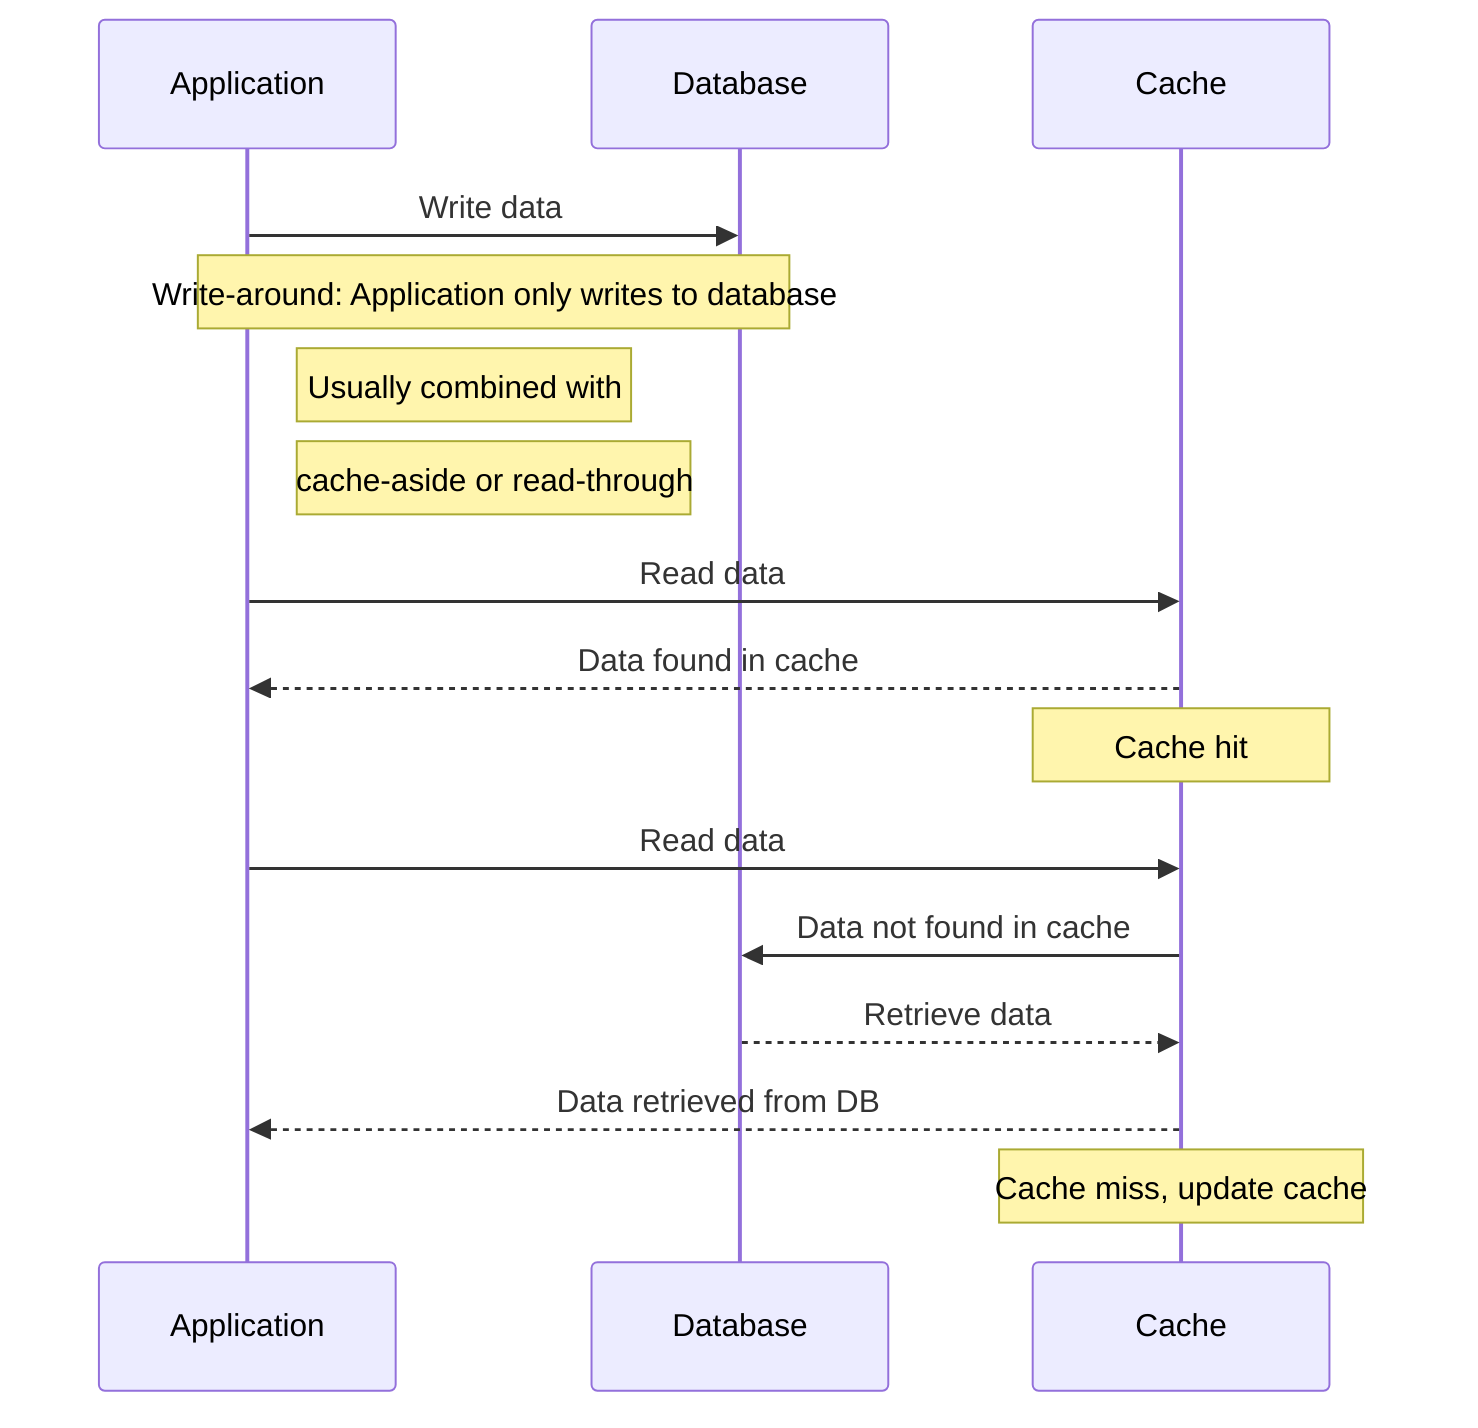 sequenceDiagram
    participant App as Application
    participant DB as Database
    participant Cache

    App->>DB: Write data
    Note over App,DB: Write-around: Application only writes to database

    Note right of App: Usually combined with
    Note right of App: cache-aside or read-through

    App->>Cache: Read data
    Cache-->>App: Data found in cache
    Note over Cache: Cache hit

    App->>Cache: Read data
    Cache->>DB: Data not found in cache
    DB-->>Cache: Retrieve data
    Cache-->>App: Data retrieved from DB
    Note over Cache: Cache miss, update cache